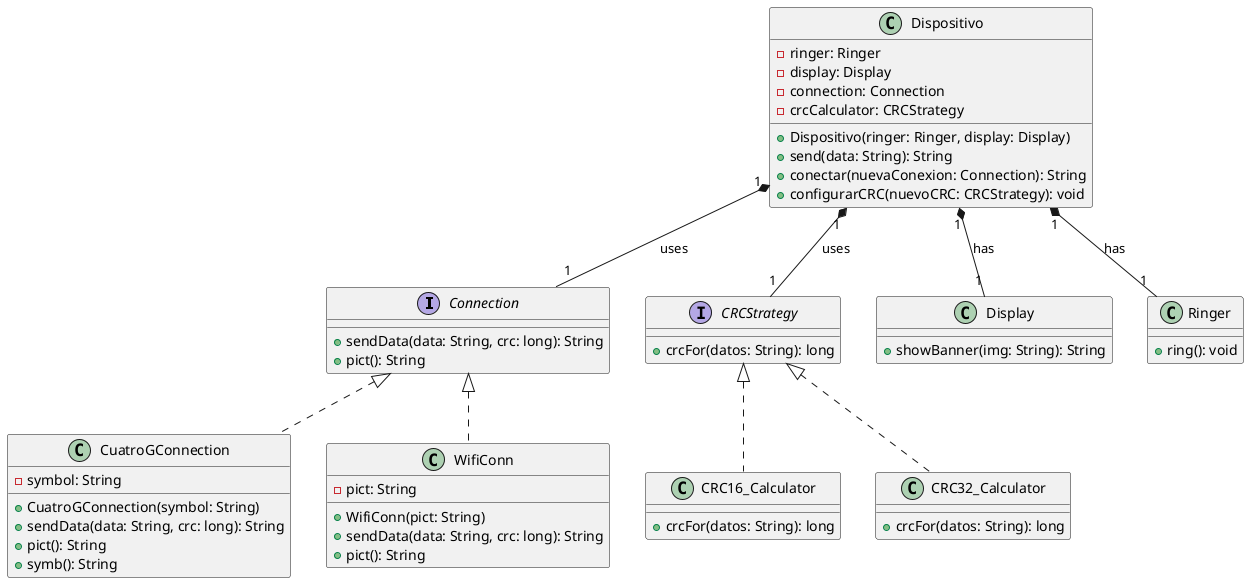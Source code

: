 @startuml

interface Connection {
    +sendData(data: String, crc: long): String
    +pict(): String
}

interface CRCStrategy {
    +crcFor(datos: String): long
}

class CRC16_Calculator implements CRCStrategy {
    +crcFor(datos: String): long
}

class CRC32_Calculator implements CRCStrategy {
    +crcFor(datos: String): long
}

class CuatroGConnection implements Connection {
    -symbol: String
    +CuatroGConnection(symbol: String)
    +sendData(data: String, crc: long): String
    +pict(): String
    +symb(): String
}

class WifiConn implements Connection {
    -pict: String
    +WifiConn(pict: String)
    +sendData(data: String, crc: long): String
    +pict(): String
}

class Display {
    +showBanner(img: String): String
}

class Ringer {
    +ring(): void
}

class Dispositivo {
    -ringer: Ringer
    -display: Display
    -connection: Connection
    -crcCalculator: CRCStrategy
    +Dispositivo(ringer: Ringer, display: Display)
    +send(data: String): String
    +conectar(nuevaConexion: Connection): String
    +configurarCRC(nuevoCRC: CRCStrategy): void
}

Dispositivo "1" *-- "1" Ringer : has
Dispositivo "1" *-- "1" Display : has
Dispositivo "1" *-- "1" Connection : uses
Dispositivo "1" *-- "1" CRCStrategy : uses

@enduml
